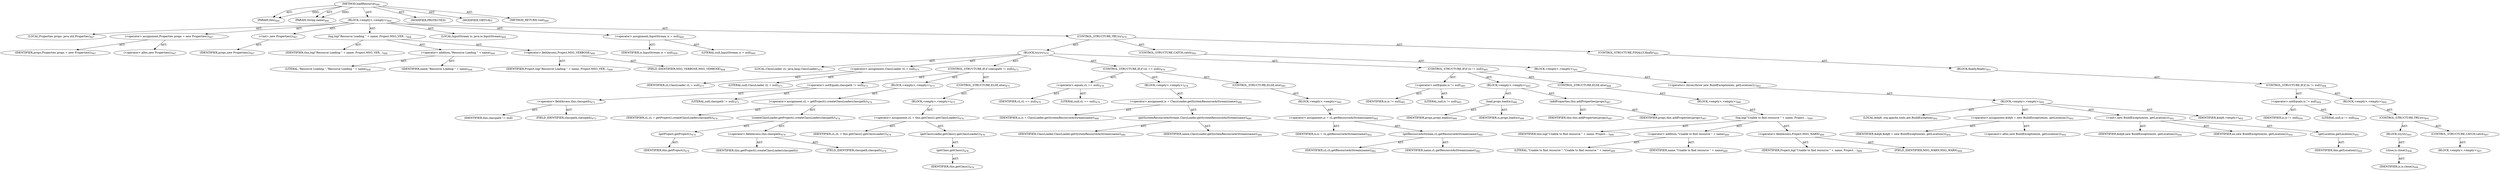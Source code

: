 digraph "loadResource" {  
"111669149725" [label = <(METHOD,loadResource)<SUB>466</SUB>> ]
"115964117008" [label = <(PARAM,this)<SUB>466</SUB>> ]
"115964117044" [label = <(PARAM,String name)<SUB>466</SUB>> ]
"25769803843" [label = <(BLOCK,&lt;empty&gt;,&lt;empty&gt;)<SUB>466</SUB>> ]
"94489280522" [label = <(LOCAL,Properties props: java.util.Properties)<SUB>467</SUB>> ]
"30064771273" [label = <(&lt;operator&gt;.assignment,Properties props = new Properties())<SUB>467</SUB>> ]
"68719476904" [label = <(IDENTIFIER,props,Properties props = new Properties())<SUB>467</SUB>> ]
"30064771274" [label = <(&lt;operator&gt;.alloc,new Properties())<SUB>467</SUB>> ]
"30064771275" [label = <(&lt;init&gt;,new Properties())<SUB>467</SUB>> ]
"68719476905" [label = <(IDENTIFIER,props,new Properties())<SUB>467</SUB>> ]
"30064771276" [label = <(log,log(&quot;Resource Loading &quot; + name, Project.MSG_VER...)<SUB>468</SUB>> ]
"68719476774" [label = <(IDENTIFIER,this,log(&quot;Resource Loading &quot; + name, Project.MSG_VER...)<SUB>468</SUB>> ]
"30064771277" [label = <(&lt;operator&gt;.addition,&quot;Resource Loading &quot; + name)<SUB>468</SUB>> ]
"90194313260" [label = <(LITERAL,&quot;Resource Loading &quot;,&quot;Resource Loading &quot; + name)<SUB>468</SUB>> ]
"68719476906" [label = <(IDENTIFIER,name,&quot;Resource Loading &quot; + name)<SUB>468</SUB>> ]
"30064771278" [label = <(&lt;operator&gt;.fieldAccess,Project.MSG_VERBOSE)<SUB>468</SUB>> ]
"68719476907" [label = <(IDENTIFIER,Project,log(&quot;Resource Loading &quot; + name, Project.MSG_VER...)<SUB>468</SUB>> ]
"55834574912" [label = <(FIELD_IDENTIFIER,MSG_VERBOSE,MSG_VERBOSE)<SUB>468</SUB>> ]
"94489280523" [label = <(LOCAL,InputStream is: java.io.InputStream)<SUB>469</SUB>> ]
"30064771279" [label = <(&lt;operator&gt;.assignment,InputStream is = null)<SUB>469</SUB>> ]
"68719476908" [label = <(IDENTIFIER,is,InputStream is = null)<SUB>469</SUB>> ]
"90194313261" [label = <(LITERAL,null,InputStream is = null)<SUB>469</SUB>> ]
"47244640288" [label = <(CONTROL_STRUCTURE,TRY,try)<SUB>470</SUB>> ]
"25769803844" [label = <(BLOCK,try,try)<SUB>470</SUB>> ]
"94489280524" [label = <(LOCAL,ClassLoader cL: java.lang.ClassLoader)<SUB>471</SUB>> ]
"30064771280" [label = <(&lt;operator&gt;.assignment,ClassLoader cL = null)<SUB>471</SUB>> ]
"68719476909" [label = <(IDENTIFIER,cL,ClassLoader cL = null)<SUB>471</SUB>> ]
"90194313262" [label = <(LITERAL,null,ClassLoader cL = null)<SUB>471</SUB>> ]
"47244640289" [label = <(CONTROL_STRUCTURE,IF,if (classpath != null))<SUB>473</SUB>> ]
"30064771281" [label = <(&lt;operator&gt;.notEquals,classpath != null)<SUB>473</SUB>> ]
"30064771282" [label = <(&lt;operator&gt;.fieldAccess,this.classpath)<SUB>473</SUB>> ]
"68719476910" [label = <(IDENTIFIER,this,classpath != null)> ]
"55834574913" [label = <(FIELD_IDENTIFIER,classpath,classpath)<SUB>473</SUB>> ]
"90194313263" [label = <(LITERAL,null,classpath != null)<SUB>473</SUB>> ]
"25769803845" [label = <(BLOCK,&lt;empty&gt;,&lt;empty&gt;)<SUB>473</SUB>> ]
"30064771283" [label = <(&lt;operator&gt;.assignment,cL = getProject().createClassLoader(classpath))<SUB>474</SUB>> ]
"68719476911" [label = <(IDENTIFIER,cL,cL = getProject().createClassLoader(classpath))<SUB>474</SUB>> ]
"30064771284" [label = <(createClassLoader,getProject().createClassLoader(classpath))<SUB>474</SUB>> ]
"30064771285" [label = <(getProject,getProject())<SUB>474</SUB>> ]
"68719476775" [label = <(IDENTIFIER,this,getProject())<SUB>474</SUB>> ]
"30064771286" [label = <(&lt;operator&gt;.fieldAccess,this.classpath)<SUB>474</SUB>> ]
"68719476912" [label = <(IDENTIFIER,this,getProject().createClassLoader(classpath))> ]
"55834574914" [label = <(FIELD_IDENTIFIER,classpath,classpath)<SUB>474</SUB>> ]
"47244640290" [label = <(CONTROL_STRUCTURE,ELSE,else)<SUB>475</SUB>> ]
"25769803846" [label = <(BLOCK,&lt;empty&gt;,&lt;empty&gt;)<SUB>475</SUB>> ]
"30064771287" [label = <(&lt;operator&gt;.assignment,cL = this.getClass().getClassLoader())<SUB>476</SUB>> ]
"68719476913" [label = <(IDENTIFIER,cL,cL = this.getClass().getClassLoader())<SUB>476</SUB>> ]
"30064771288" [label = <(getClassLoader,getClass().getClassLoader())<SUB>476</SUB>> ]
"30064771289" [label = <(getClass,getClass())<SUB>476</SUB>> ]
"68719476776" [label = <(IDENTIFIER,this,getClass())<SUB>476</SUB>> ]
"47244640291" [label = <(CONTROL_STRUCTURE,IF,if (cL == null))<SUB>479</SUB>> ]
"30064771290" [label = <(&lt;operator&gt;.equals,cL == null)<SUB>479</SUB>> ]
"68719476914" [label = <(IDENTIFIER,cL,cL == null)<SUB>479</SUB>> ]
"90194313264" [label = <(LITERAL,null,cL == null)<SUB>479</SUB>> ]
"25769803847" [label = <(BLOCK,&lt;empty&gt;,&lt;empty&gt;)<SUB>479</SUB>> ]
"30064771291" [label = <(&lt;operator&gt;.assignment,is = ClassLoader.getSystemResourceAsStream(name))<SUB>480</SUB>> ]
"68719476915" [label = <(IDENTIFIER,is,is = ClassLoader.getSystemResourceAsStream(name))<SUB>480</SUB>> ]
"30064771292" [label = <(getSystemResourceAsStream,ClassLoader.getSystemResourceAsStream(name))<SUB>480</SUB>> ]
"68719476916" [label = <(IDENTIFIER,ClassLoader,ClassLoader.getSystemResourceAsStream(name))<SUB>480</SUB>> ]
"68719476917" [label = <(IDENTIFIER,name,ClassLoader.getSystemResourceAsStream(name))<SUB>480</SUB>> ]
"47244640292" [label = <(CONTROL_STRUCTURE,ELSE,else)<SUB>481</SUB>> ]
"25769803848" [label = <(BLOCK,&lt;empty&gt;,&lt;empty&gt;)<SUB>481</SUB>> ]
"30064771293" [label = <(&lt;operator&gt;.assignment,is = cL.getResourceAsStream(name))<SUB>482</SUB>> ]
"68719476918" [label = <(IDENTIFIER,is,is = cL.getResourceAsStream(name))<SUB>482</SUB>> ]
"30064771294" [label = <(getResourceAsStream,cL.getResourceAsStream(name))<SUB>482</SUB>> ]
"68719476919" [label = <(IDENTIFIER,cL,cL.getResourceAsStream(name))<SUB>482</SUB>> ]
"68719476920" [label = <(IDENTIFIER,name,cL.getResourceAsStream(name))<SUB>482</SUB>> ]
"47244640293" [label = <(CONTROL_STRUCTURE,IF,if (is != null))<SUB>485</SUB>> ]
"30064771295" [label = <(&lt;operator&gt;.notEquals,is != null)<SUB>485</SUB>> ]
"68719476921" [label = <(IDENTIFIER,is,is != null)<SUB>485</SUB>> ]
"90194313265" [label = <(LITERAL,null,is != null)<SUB>485</SUB>> ]
"25769803849" [label = <(BLOCK,&lt;empty&gt;,&lt;empty&gt;)<SUB>485</SUB>> ]
"30064771296" [label = <(load,props.load(is))<SUB>486</SUB>> ]
"68719476922" [label = <(IDENTIFIER,props,props.load(is))<SUB>486</SUB>> ]
"68719476923" [label = <(IDENTIFIER,is,props.load(is))<SUB>486</SUB>> ]
"30064771297" [label = <(addProperties,this.addProperties(props))<SUB>487</SUB>> ]
"68719476777" [label = <(IDENTIFIER,this,this.addProperties(props))<SUB>487</SUB>> ]
"68719476924" [label = <(IDENTIFIER,props,this.addProperties(props))<SUB>487</SUB>> ]
"47244640294" [label = <(CONTROL_STRUCTURE,ELSE,else)<SUB>488</SUB>> ]
"25769803850" [label = <(BLOCK,&lt;empty&gt;,&lt;empty&gt;)<SUB>488</SUB>> ]
"30064771298" [label = <(log,log(&quot;Unable to find resource &quot; + name, Project....)<SUB>489</SUB>> ]
"68719476778" [label = <(IDENTIFIER,this,log(&quot;Unable to find resource &quot; + name, Project....)<SUB>489</SUB>> ]
"30064771299" [label = <(&lt;operator&gt;.addition,&quot;Unable to find resource &quot; + name)<SUB>489</SUB>> ]
"90194313266" [label = <(LITERAL,&quot;Unable to find resource &quot;,&quot;Unable to find resource &quot; + name)<SUB>489</SUB>> ]
"68719476925" [label = <(IDENTIFIER,name,&quot;Unable to find resource &quot; + name)<SUB>489</SUB>> ]
"30064771300" [label = <(&lt;operator&gt;.fieldAccess,Project.MSG_WARN)<SUB>489</SUB>> ]
"68719476926" [label = <(IDENTIFIER,Project,log(&quot;Unable to find resource &quot; + name, Project....)<SUB>489</SUB>> ]
"55834574915" [label = <(FIELD_IDENTIFIER,MSG_WARN,MSG_WARN)<SUB>489</SUB>> ]
"47244640295" [label = <(CONTROL_STRUCTURE,CATCH,catch)<SUB>491</SUB>> ]
"25769803851" [label = <(BLOCK,&lt;empty&gt;,&lt;empty&gt;)<SUB>491</SUB>> ]
"30064771301" [label = <(&lt;operator&gt;.throw,throw new BuildException(ex, getLocation());)<SUB>492</SUB>> ]
"25769803852" [label = <(BLOCK,&lt;empty&gt;,&lt;empty&gt;)<SUB>492</SUB>> ]
"94489280525" [label = <(LOCAL,$obj6: org.apache.tools.ant.BuildException)<SUB>492</SUB>> ]
"30064771302" [label = <(&lt;operator&gt;.assignment,$obj6 = new BuildException(ex, getLocation()))<SUB>492</SUB>> ]
"68719476927" [label = <(IDENTIFIER,$obj6,$obj6 = new BuildException(ex, getLocation()))<SUB>492</SUB>> ]
"30064771303" [label = <(&lt;operator&gt;.alloc,new BuildException(ex, getLocation()))<SUB>492</SUB>> ]
"30064771304" [label = <(&lt;init&gt;,new BuildException(ex, getLocation()))<SUB>492</SUB>> ]
"68719476928" [label = <(IDENTIFIER,$obj6,new BuildException(ex, getLocation()))<SUB>492</SUB>> ]
"68719476929" [label = <(IDENTIFIER,ex,new BuildException(ex, getLocation()))<SUB>492</SUB>> ]
"30064771305" [label = <(getLocation,getLocation())<SUB>492</SUB>> ]
"68719476779" [label = <(IDENTIFIER,this,getLocation())<SUB>492</SUB>> ]
"68719476930" [label = <(IDENTIFIER,$obj6,&lt;empty&gt;)<SUB>492</SUB>> ]
"47244640296" [label = <(CONTROL_STRUCTURE,FINALLY,finally)<SUB>493</SUB>> ]
"25769803853" [label = <(BLOCK,finally,finally)<SUB>493</SUB>> ]
"47244640297" [label = <(CONTROL_STRUCTURE,IF,if (is != null))<SUB>494</SUB>> ]
"30064771306" [label = <(&lt;operator&gt;.notEquals,is != null)<SUB>494</SUB>> ]
"68719476931" [label = <(IDENTIFIER,is,is != null)<SUB>494</SUB>> ]
"90194313267" [label = <(LITERAL,null,is != null)<SUB>494</SUB>> ]
"25769803854" [label = <(BLOCK,&lt;empty&gt;,&lt;empty&gt;)<SUB>494</SUB>> ]
"47244640298" [label = <(CONTROL_STRUCTURE,TRY,try)<SUB>495</SUB>> ]
"25769803855" [label = <(BLOCK,try,try)<SUB>495</SUB>> ]
"30064771307" [label = <(close,is.close())<SUB>496</SUB>> ]
"68719476932" [label = <(IDENTIFIER,is,is.close())<SUB>496</SUB>> ]
"47244640299" [label = <(CONTROL_STRUCTURE,CATCH,catch)<SUB>497</SUB>> ]
"25769803856" [label = <(BLOCK,&lt;empty&gt;,&lt;empty&gt;)<SUB>497</SUB>> ]
"133143986245" [label = <(MODIFIER,PROTECTED)> ]
"133143986246" [label = <(MODIFIER,VIRTUAL)> ]
"128849018909" [label = <(METHOD_RETURN,void)<SUB>466</SUB>> ]
  "111669149725" -> "115964117008"  [ label = "AST: "] 
  "111669149725" -> "115964117044"  [ label = "AST: "] 
  "111669149725" -> "25769803843"  [ label = "AST: "] 
  "111669149725" -> "133143986245"  [ label = "AST: "] 
  "111669149725" -> "133143986246"  [ label = "AST: "] 
  "111669149725" -> "128849018909"  [ label = "AST: "] 
  "25769803843" -> "94489280522"  [ label = "AST: "] 
  "25769803843" -> "30064771273"  [ label = "AST: "] 
  "25769803843" -> "30064771275"  [ label = "AST: "] 
  "25769803843" -> "30064771276"  [ label = "AST: "] 
  "25769803843" -> "94489280523"  [ label = "AST: "] 
  "25769803843" -> "30064771279"  [ label = "AST: "] 
  "25769803843" -> "47244640288"  [ label = "AST: "] 
  "30064771273" -> "68719476904"  [ label = "AST: "] 
  "30064771273" -> "30064771274"  [ label = "AST: "] 
  "30064771275" -> "68719476905"  [ label = "AST: "] 
  "30064771276" -> "68719476774"  [ label = "AST: "] 
  "30064771276" -> "30064771277"  [ label = "AST: "] 
  "30064771276" -> "30064771278"  [ label = "AST: "] 
  "30064771277" -> "90194313260"  [ label = "AST: "] 
  "30064771277" -> "68719476906"  [ label = "AST: "] 
  "30064771278" -> "68719476907"  [ label = "AST: "] 
  "30064771278" -> "55834574912"  [ label = "AST: "] 
  "30064771279" -> "68719476908"  [ label = "AST: "] 
  "30064771279" -> "90194313261"  [ label = "AST: "] 
  "47244640288" -> "25769803844"  [ label = "AST: "] 
  "47244640288" -> "47244640295"  [ label = "AST: "] 
  "47244640288" -> "47244640296"  [ label = "AST: "] 
  "25769803844" -> "94489280524"  [ label = "AST: "] 
  "25769803844" -> "30064771280"  [ label = "AST: "] 
  "25769803844" -> "47244640289"  [ label = "AST: "] 
  "25769803844" -> "47244640291"  [ label = "AST: "] 
  "25769803844" -> "47244640293"  [ label = "AST: "] 
  "30064771280" -> "68719476909"  [ label = "AST: "] 
  "30064771280" -> "90194313262"  [ label = "AST: "] 
  "47244640289" -> "30064771281"  [ label = "AST: "] 
  "47244640289" -> "25769803845"  [ label = "AST: "] 
  "47244640289" -> "47244640290"  [ label = "AST: "] 
  "30064771281" -> "30064771282"  [ label = "AST: "] 
  "30064771281" -> "90194313263"  [ label = "AST: "] 
  "30064771282" -> "68719476910"  [ label = "AST: "] 
  "30064771282" -> "55834574913"  [ label = "AST: "] 
  "25769803845" -> "30064771283"  [ label = "AST: "] 
  "30064771283" -> "68719476911"  [ label = "AST: "] 
  "30064771283" -> "30064771284"  [ label = "AST: "] 
  "30064771284" -> "30064771285"  [ label = "AST: "] 
  "30064771284" -> "30064771286"  [ label = "AST: "] 
  "30064771285" -> "68719476775"  [ label = "AST: "] 
  "30064771286" -> "68719476912"  [ label = "AST: "] 
  "30064771286" -> "55834574914"  [ label = "AST: "] 
  "47244640290" -> "25769803846"  [ label = "AST: "] 
  "25769803846" -> "30064771287"  [ label = "AST: "] 
  "30064771287" -> "68719476913"  [ label = "AST: "] 
  "30064771287" -> "30064771288"  [ label = "AST: "] 
  "30064771288" -> "30064771289"  [ label = "AST: "] 
  "30064771289" -> "68719476776"  [ label = "AST: "] 
  "47244640291" -> "30064771290"  [ label = "AST: "] 
  "47244640291" -> "25769803847"  [ label = "AST: "] 
  "47244640291" -> "47244640292"  [ label = "AST: "] 
  "30064771290" -> "68719476914"  [ label = "AST: "] 
  "30064771290" -> "90194313264"  [ label = "AST: "] 
  "25769803847" -> "30064771291"  [ label = "AST: "] 
  "30064771291" -> "68719476915"  [ label = "AST: "] 
  "30064771291" -> "30064771292"  [ label = "AST: "] 
  "30064771292" -> "68719476916"  [ label = "AST: "] 
  "30064771292" -> "68719476917"  [ label = "AST: "] 
  "47244640292" -> "25769803848"  [ label = "AST: "] 
  "25769803848" -> "30064771293"  [ label = "AST: "] 
  "30064771293" -> "68719476918"  [ label = "AST: "] 
  "30064771293" -> "30064771294"  [ label = "AST: "] 
  "30064771294" -> "68719476919"  [ label = "AST: "] 
  "30064771294" -> "68719476920"  [ label = "AST: "] 
  "47244640293" -> "30064771295"  [ label = "AST: "] 
  "47244640293" -> "25769803849"  [ label = "AST: "] 
  "47244640293" -> "47244640294"  [ label = "AST: "] 
  "30064771295" -> "68719476921"  [ label = "AST: "] 
  "30064771295" -> "90194313265"  [ label = "AST: "] 
  "25769803849" -> "30064771296"  [ label = "AST: "] 
  "25769803849" -> "30064771297"  [ label = "AST: "] 
  "30064771296" -> "68719476922"  [ label = "AST: "] 
  "30064771296" -> "68719476923"  [ label = "AST: "] 
  "30064771297" -> "68719476777"  [ label = "AST: "] 
  "30064771297" -> "68719476924"  [ label = "AST: "] 
  "47244640294" -> "25769803850"  [ label = "AST: "] 
  "25769803850" -> "30064771298"  [ label = "AST: "] 
  "30064771298" -> "68719476778"  [ label = "AST: "] 
  "30064771298" -> "30064771299"  [ label = "AST: "] 
  "30064771298" -> "30064771300"  [ label = "AST: "] 
  "30064771299" -> "90194313266"  [ label = "AST: "] 
  "30064771299" -> "68719476925"  [ label = "AST: "] 
  "30064771300" -> "68719476926"  [ label = "AST: "] 
  "30064771300" -> "55834574915"  [ label = "AST: "] 
  "47244640295" -> "25769803851"  [ label = "AST: "] 
  "25769803851" -> "30064771301"  [ label = "AST: "] 
  "30064771301" -> "25769803852"  [ label = "AST: "] 
  "25769803852" -> "94489280525"  [ label = "AST: "] 
  "25769803852" -> "30064771302"  [ label = "AST: "] 
  "25769803852" -> "30064771304"  [ label = "AST: "] 
  "25769803852" -> "68719476930"  [ label = "AST: "] 
  "30064771302" -> "68719476927"  [ label = "AST: "] 
  "30064771302" -> "30064771303"  [ label = "AST: "] 
  "30064771304" -> "68719476928"  [ label = "AST: "] 
  "30064771304" -> "68719476929"  [ label = "AST: "] 
  "30064771304" -> "30064771305"  [ label = "AST: "] 
  "30064771305" -> "68719476779"  [ label = "AST: "] 
  "47244640296" -> "25769803853"  [ label = "AST: "] 
  "25769803853" -> "47244640297"  [ label = "AST: "] 
  "47244640297" -> "30064771306"  [ label = "AST: "] 
  "47244640297" -> "25769803854"  [ label = "AST: "] 
  "30064771306" -> "68719476931"  [ label = "AST: "] 
  "30064771306" -> "90194313267"  [ label = "AST: "] 
  "25769803854" -> "47244640298"  [ label = "AST: "] 
  "47244640298" -> "25769803855"  [ label = "AST: "] 
  "47244640298" -> "47244640299"  [ label = "AST: "] 
  "25769803855" -> "30064771307"  [ label = "AST: "] 
  "30064771307" -> "68719476932"  [ label = "AST: "] 
  "47244640299" -> "25769803856"  [ label = "AST: "] 
  "111669149725" -> "115964117008"  [ label = "DDG: "] 
  "111669149725" -> "115964117044"  [ label = "DDG: "] 
}
